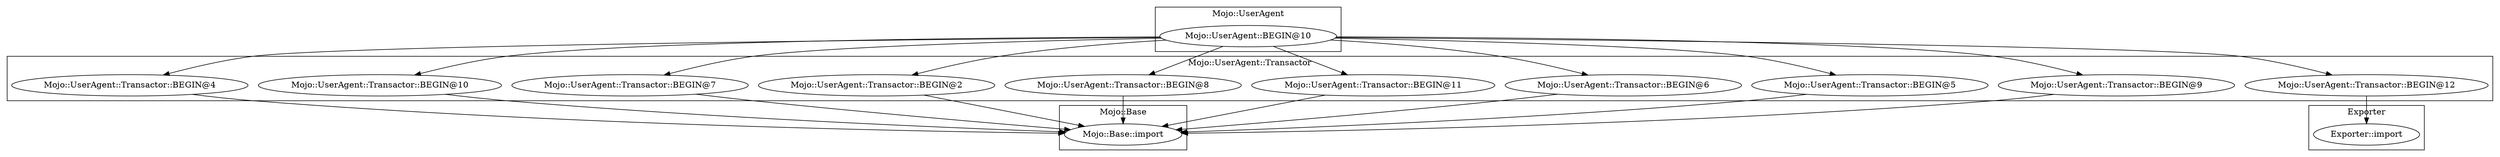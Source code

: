 digraph {
graph [overlap=false]
subgraph cluster_Mojo_UserAgent {
	label="Mojo::UserAgent";
	"Mojo::UserAgent::BEGIN@10";
}
subgraph cluster_Exporter {
	label="Exporter";
	"Exporter::import";
}
subgraph cluster_Mojo_Base {
	label="Mojo::Base";
	"Mojo::Base::import";
}
subgraph cluster_Mojo_UserAgent_Transactor {
	label="Mojo::UserAgent::Transactor";
	"Mojo::UserAgent::Transactor::BEGIN@9";
	"Mojo::UserAgent::Transactor::BEGIN@5";
	"Mojo::UserAgent::Transactor::BEGIN@6";
	"Mojo::UserAgent::Transactor::BEGIN@11";
	"Mojo::UserAgent::Transactor::BEGIN@12";
	"Mojo::UserAgent::Transactor::BEGIN@2";
	"Mojo::UserAgent::Transactor::BEGIN@7";
	"Mojo::UserAgent::Transactor::BEGIN@10";
	"Mojo::UserAgent::Transactor::BEGIN@4";
	"Mojo::UserAgent::Transactor::BEGIN@8";
}
"Mojo::UserAgent::Transactor::BEGIN@12" -> "Exporter::import";
"Mojo::UserAgent::BEGIN@10" -> "Mojo::UserAgent::Transactor::BEGIN@12";
"Mojo::UserAgent::BEGIN@10" -> "Mojo::UserAgent::Transactor::BEGIN@9";
"Mojo::UserAgent::BEGIN@10" -> "Mojo::UserAgent::Transactor::BEGIN@2";
"Mojo::UserAgent::BEGIN@10" -> "Mojo::UserAgent::Transactor::BEGIN@7";
"Mojo::UserAgent::BEGIN@10" -> "Mojo::UserAgent::Transactor::BEGIN@4";
"Mojo::UserAgent::Transactor::BEGIN@9" -> "Mojo::Base::import";
"Mojo::UserAgent::Transactor::BEGIN@2" -> "Mojo::Base::import";
"Mojo::UserAgent::Transactor::BEGIN@7" -> "Mojo::Base::import";
"Mojo::UserAgent::Transactor::BEGIN@4" -> "Mojo::Base::import";
"Mojo::UserAgent::Transactor::BEGIN@11" -> "Mojo::Base::import";
"Mojo::UserAgent::Transactor::BEGIN@8" -> "Mojo::Base::import";
"Mojo::UserAgent::Transactor::BEGIN@5" -> "Mojo::Base::import";
"Mojo::UserAgent::Transactor::BEGIN@10" -> "Mojo::Base::import";
"Mojo::UserAgent::Transactor::BEGIN@6" -> "Mojo::Base::import";
"Mojo::UserAgent::BEGIN@10" -> "Mojo::UserAgent::Transactor::BEGIN@11";
"Mojo::UserAgent::BEGIN@10" -> "Mojo::UserAgent::Transactor::BEGIN@8";
"Mojo::UserAgent::BEGIN@10" -> "Mojo::UserAgent::Transactor::BEGIN@5";
"Mojo::UserAgent::BEGIN@10" -> "Mojo::UserAgent::Transactor::BEGIN@10";
"Mojo::UserAgent::BEGIN@10" -> "Mojo::UserAgent::Transactor::BEGIN@6";
}
